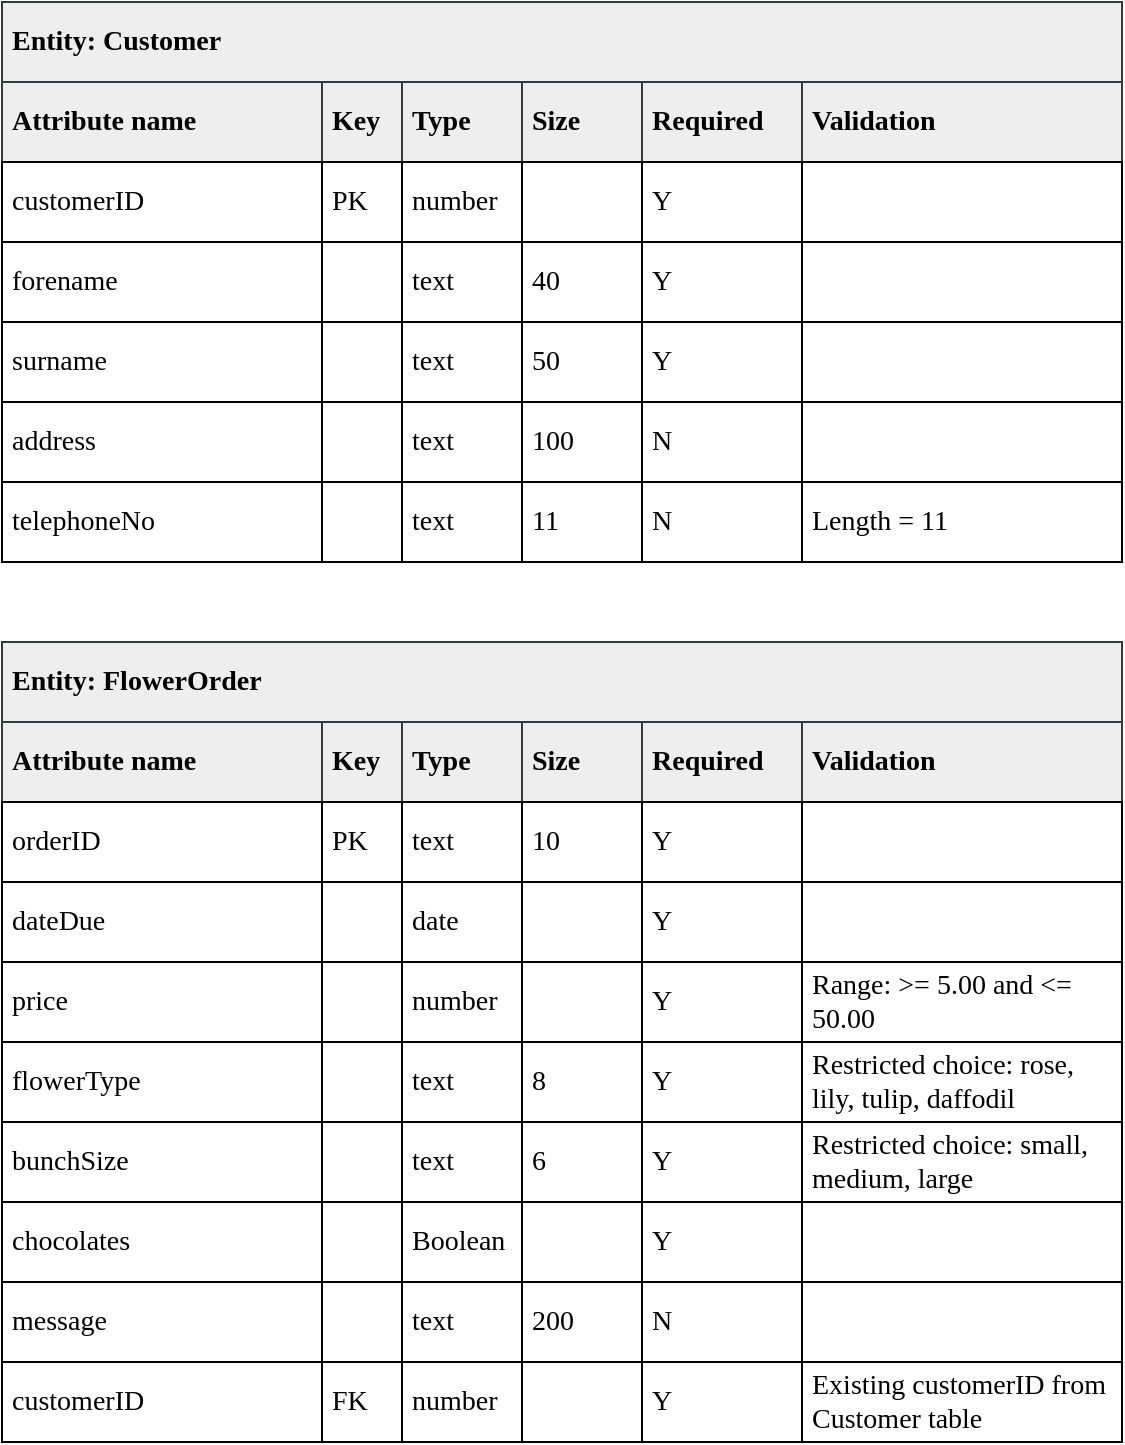 <mxfile version="16.5.6" type="device" pages="3"><diagram id="JSeTmKmpEg_ac6eDD1_o" name="Task 1B"><mxGraphModel dx="744" dy="393" grid="1" gridSize="10" guides="1" tooltips="1" connect="1" arrows="1" fold="1" page="1" pageScale="1" pageWidth="1169" pageHeight="827" math="0" shadow="0"><root><mxCell id="0"/><mxCell id="1" parent="0"/><mxCell id="6sAHpHZGAtFHMqBKG0Os-1" value="Entity: Customer" style="rounded=0;whiteSpace=wrap;html=1;align=left;fontFamily=Trebuchet MS;fontStyle=1;fontSize=14;fillColor=#eeeeee;strokeColor=#36393d;spacing=5;" parent="1" vertex="1"><mxGeometry x="240" y="40" width="560" height="40" as="geometry"/></mxCell><mxCell id="6sAHpHZGAtFHMqBKG0Os-2" value="Attribute name" style="rounded=0;whiteSpace=wrap;html=1;align=left;fontStyle=1;fontFamily=Trebuchet MS;fontSize=14;fillColor=#eeeeee;strokeColor=#36393d;spacing=5;" parent="1" vertex="1"><mxGeometry x="240" y="80" width="160" height="40" as="geometry"/></mxCell><mxCell id="6sAHpHZGAtFHMqBKG0Os-3" value="customerID" style="rounded=0;whiteSpace=wrap;html=1;align=left;fontFamily=Trebuchet MS;fontSize=14;spacing=5;" parent="1" vertex="1"><mxGeometry x="240" y="120" width="160" height="40" as="geometry"/></mxCell><mxCell id="6sAHpHZGAtFHMqBKG0Os-4" value="forename" style="rounded=0;whiteSpace=wrap;html=1;align=left;fontFamily=Trebuchet MS;fontSize=14;spacing=5;" parent="1" vertex="1"><mxGeometry x="240" y="160" width="160" height="40" as="geometry"/></mxCell><mxCell id="6sAHpHZGAtFHMqBKG0Os-5" value="address" style="rounded=0;whiteSpace=wrap;html=1;align=left;fontFamily=Trebuchet MS;fontSize=14;spacing=5;" parent="1" vertex="1"><mxGeometry x="240" y="240" width="160" height="40" as="geometry"/></mxCell><mxCell id="6sAHpHZGAtFHMqBKG0Os-6" value="telephoneNo" style="rounded=0;whiteSpace=wrap;html=1;align=left;fontFamily=Trebuchet MS;fontSize=14;spacing=5;" parent="1" vertex="1"><mxGeometry x="240" y="280" width="160" height="40" as="geometry"/></mxCell><mxCell id="6sAHpHZGAtFHMqBKG0Os-7" value="Key&lt;br style=&quot;font-size: 14px;&quot;&gt;" style="rounded=0;whiteSpace=wrap;html=1;align=left;fontStyle=1;fontFamily=Trebuchet MS;fontSize=14;fillColor=#eeeeee;strokeColor=#36393d;spacing=5;" parent="1" vertex="1"><mxGeometry x="400" y="80" width="40" height="40" as="geometry"/></mxCell><mxCell id="6sAHpHZGAtFHMqBKG0Os-8" value="PK" style="rounded=0;whiteSpace=wrap;html=1;align=left;fontStyle=0;fontFamily=Trebuchet MS;fontSize=14;spacing=5;" parent="1" vertex="1"><mxGeometry x="400" y="120" width="40" height="40" as="geometry"/></mxCell><mxCell id="6sAHpHZGAtFHMqBKG0Os-9" value="" style="rounded=0;whiteSpace=wrap;html=1;align=left;fontStyle=0;fontFamily=Trebuchet MS;fontSize=14;spacing=5;" parent="1" vertex="1"><mxGeometry x="400" y="160" width="40" height="40" as="geometry"/></mxCell><mxCell id="6sAHpHZGAtFHMqBKG0Os-10" value="" style="rounded=0;whiteSpace=wrap;html=1;align=left;fontStyle=0;fontFamily=Trebuchet MS;fontSize=14;spacing=5;" parent="1" vertex="1"><mxGeometry x="400" y="240" width="40" height="40" as="geometry"/></mxCell><mxCell id="6sAHpHZGAtFHMqBKG0Os-11" value="" style="rounded=0;whiteSpace=wrap;html=1;align=left;fontStyle=0;fontFamily=Trebuchet MS;fontSize=14;spacing=5;" parent="1" vertex="1"><mxGeometry x="400" y="280" width="40" height="40" as="geometry"/></mxCell><mxCell id="6sAHpHZGAtFHMqBKG0Os-13" value="Type" style="rounded=0;whiteSpace=wrap;html=1;align=left;fontStyle=1;fontFamily=Trebuchet MS;fontSize=14;fillColor=#eeeeee;strokeColor=#36393d;spacing=5;" parent="1" vertex="1"><mxGeometry x="440" y="80" width="60" height="40" as="geometry"/></mxCell><mxCell id="6sAHpHZGAtFHMqBKG0Os-14" value="number" style="rounded=0;whiteSpace=wrap;html=1;align=left;fontStyle=0;fontFamily=Trebuchet MS;fontSize=14;spacing=5;" parent="1" vertex="1"><mxGeometry x="440" y="120" width="60" height="40" as="geometry"/></mxCell><mxCell id="6sAHpHZGAtFHMqBKG0Os-15" value="text" style="rounded=0;whiteSpace=wrap;html=1;align=left;fontStyle=0;fontFamily=Trebuchet MS;fontSize=14;spacing=5;" parent="1" vertex="1"><mxGeometry x="440" y="160" width="60" height="40" as="geometry"/></mxCell><mxCell id="6sAHpHZGAtFHMqBKG0Os-16" value="text" style="rounded=0;whiteSpace=wrap;html=1;align=left;fontStyle=0;fontFamily=Trebuchet MS;fontSize=14;spacing=5;" parent="1" vertex="1"><mxGeometry x="440" y="240" width="60" height="40" as="geometry"/></mxCell><mxCell id="6sAHpHZGAtFHMqBKG0Os-17" value="text" style="rounded=0;whiteSpace=wrap;html=1;align=left;fontStyle=0;fontFamily=Trebuchet MS;fontSize=14;spacing=5;" parent="1" vertex="1"><mxGeometry x="440" y="280" width="60" height="40" as="geometry"/></mxCell><mxCell id="6sAHpHZGAtFHMqBKG0Os-18" value="Size" style="rounded=0;whiteSpace=wrap;html=1;align=left;fontStyle=1;fontFamily=Trebuchet MS;fontSize=14;fillColor=#eeeeee;strokeColor=#36393d;spacing=5;" parent="1" vertex="1"><mxGeometry x="500" y="80" width="60" height="40" as="geometry"/></mxCell><mxCell id="6sAHpHZGAtFHMqBKG0Os-19" value="" style="rounded=0;whiteSpace=wrap;html=1;align=left;fontStyle=0;fontFamily=Trebuchet MS;fontSize=14;spacing=5;" parent="1" vertex="1"><mxGeometry x="500" y="120" width="60" height="40" as="geometry"/></mxCell><mxCell id="6sAHpHZGAtFHMqBKG0Os-20" value="40" style="rounded=0;whiteSpace=wrap;html=1;align=left;fontStyle=0;fontFamily=Trebuchet MS;fontSize=14;spacing=5;" parent="1" vertex="1"><mxGeometry x="500" y="160" width="60" height="40" as="geometry"/></mxCell><mxCell id="6sAHpHZGAtFHMqBKG0Os-21" value="100" style="rounded=0;whiteSpace=wrap;html=1;align=left;fontStyle=0;fontFamily=Trebuchet MS;fontSize=14;spacing=5;" parent="1" vertex="1"><mxGeometry x="500" y="240" width="60" height="40" as="geometry"/></mxCell><mxCell id="6sAHpHZGAtFHMqBKG0Os-22" value="11" style="rounded=0;whiteSpace=wrap;html=1;align=left;fontStyle=0;fontFamily=Trebuchet MS;fontSize=14;spacing=5;" parent="1" vertex="1"><mxGeometry x="500" y="280" width="60" height="40" as="geometry"/></mxCell><mxCell id="6sAHpHZGAtFHMqBKG0Os-23" value="Required" style="rounded=0;whiteSpace=wrap;html=1;align=left;fontStyle=1;fontFamily=Trebuchet MS;fontSize=14;fillColor=#eeeeee;strokeColor=#36393d;spacing=5;" parent="1" vertex="1"><mxGeometry x="560" y="80" width="80" height="40" as="geometry"/></mxCell><mxCell id="6sAHpHZGAtFHMqBKG0Os-24" value="N" style="rounded=0;whiteSpace=wrap;html=1;align=left;fontStyle=0;fontFamily=Trebuchet MS;fontSize=14;spacing=5;" parent="1" vertex="1"><mxGeometry x="560" y="280" width="80" height="40" as="geometry"/></mxCell><mxCell id="6sAHpHZGAtFHMqBKG0Os-25" value="Y" style="rounded=0;whiteSpace=wrap;html=1;align=left;fontStyle=0;fontFamily=Trebuchet MS;fontSize=14;spacing=5;" parent="1" vertex="1"><mxGeometry x="560" y="120" width="80" height="40" as="geometry"/></mxCell><mxCell id="6sAHpHZGAtFHMqBKG0Os-26" value="Y" style="rounded=0;whiteSpace=wrap;html=1;align=left;fontStyle=0;fontFamily=Trebuchet MS;fontSize=14;spacing=5;" parent="1" vertex="1"><mxGeometry x="560" y="160" width="80" height="40" as="geometry"/></mxCell><mxCell id="6sAHpHZGAtFHMqBKG0Os-27" value="N" style="rounded=0;whiteSpace=wrap;html=1;align=left;fontStyle=0;fontFamily=Trebuchet MS;fontSize=14;spacing=5;" parent="1" vertex="1"><mxGeometry x="560" y="240" width="80" height="40" as="geometry"/></mxCell><mxCell id="6sAHpHZGAtFHMqBKG0Os-28" value="Validation" style="rounded=0;whiteSpace=wrap;html=1;align=left;fontStyle=1;fontFamily=Trebuchet MS;fontSize=14;fillColor=#eeeeee;strokeColor=#36393d;spacing=5;" parent="1" vertex="1"><mxGeometry x="640" y="80" width="160" height="40" as="geometry"/></mxCell><mxCell id="6sAHpHZGAtFHMqBKG0Os-29" value="" style="rounded=0;whiteSpace=wrap;html=1;align=left;fontStyle=0;fontFamily=Trebuchet MS;fontSize=14;spacing=5;" parent="1" vertex="1"><mxGeometry x="640" y="120" width="160" height="40" as="geometry"/></mxCell><mxCell id="6sAHpHZGAtFHMqBKG0Os-30" value="" style="rounded=0;whiteSpace=wrap;html=1;align=left;fontStyle=0;fontFamily=Trebuchet MS;fontSize=14;spacing=5;" parent="1" vertex="1"><mxGeometry x="640" y="160" width="160" height="40" as="geometry"/></mxCell><mxCell id="6sAHpHZGAtFHMqBKG0Os-31" value="" style="rounded=0;whiteSpace=wrap;html=1;align=left;fontStyle=0;fontFamily=Trebuchet MS;fontSize=14;spacing=5;" parent="1" vertex="1"><mxGeometry x="640" y="240" width="160" height="40" as="geometry"/></mxCell><mxCell id="6sAHpHZGAtFHMqBKG0Os-32" value="&lt;span&gt;Length = 11&lt;/span&gt;" style="rounded=0;whiteSpace=wrap;html=1;align=left;fontStyle=0;fontFamily=Trebuchet MS;fontSize=14;spacing=5;" parent="1" vertex="1"><mxGeometry x="640" y="280" width="160" height="40" as="geometry"/></mxCell><mxCell id="6sAHpHZGAtFHMqBKG0Os-33" value="Entity: FlowerOrder" style="rounded=0;whiteSpace=wrap;html=1;align=left;fontFamily=Trebuchet MS;fontStyle=1;fontSize=14;fillColor=#eeeeee;strokeColor=#36393d;spacing=5;" parent="1" vertex="1"><mxGeometry x="240" y="360" width="560" height="40" as="geometry"/></mxCell><mxCell id="6sAHpHZGAtFHMqBKG0Os-34" value="Attribute name" style="rounded=0;whiteSpace=wrap;html=1;align=left;fontStyle=1;fontFamily=Trebuchet MS;fontSize=14;fillColor=#eeeeee;strokeColor=#36393d;spacing=5;" parent="1" vertex="1"><mxGeometry x="240" y="400" width="160" height="40" as="geometry"/></mxCell><mxCell id="6sAHpHZGAtFHMqBKG0Os-35" value="orderID" style="rounded=0;whiteSpace=wrap;html=1;align=left;fontFamily=Trebuchet MS;fontSize=14;spacing=5;" parent="1" vertex="1"><mxGeometry x="240" y="440" width="160" height="40" as="geometry"/></mxCell><mxCell id="6sAHpHZGAtFHMqBKG0Os-36" value="dateDue" style="rounded=0;whiteSpace=wrap;html=1;align=left;fontFamily=Trebuchet MS;fontSize=14;spacing=5;" parent="1" vertex="1"><mxGeometry x="240" y="480" width="160" height="40" as="geometry"/></mxCell><mxCell id="6sAHpHZGAtFHMqBKG0Os-37" value="flowerType" style="rounded=0;whiteSpace=wrap;html=1;align=left;fontFamily=Trebuchet MS;fontSize=14;spacing=5;" parent="1" vertex="1"><mxGeometry x="240" y="560" width="160" height="40" as="geometry"/></mxCell><mxCell id="6sAHpHZGAtFHMqBKG0Os-38" value="bunchSize" style="rounded=0;whiteSpace=wrap;html=1;align=left;fontFamily=Trebuchet MS;fontSize=14;spacing=5;" parent="1" vertex="1"><mxGeometry x="240" y="600" width="160" height="40" as="geometry"/></mxCell><mxCell id="6sAHpHZGAtFHMqBKG0Os-39" value="Key&lt;br style=&quot;font-size: 14px;&quot;&gt;" style="rounded=0;whiteSpace=wrap;html=1;align=left;fontStyle=1;fontFamily=Trebuchet MS;fontSize=14;fillColor=#eeeeee;strokeColor=#36393d;spacing=5;" parent="1" vertex="1"><mxGeometry x="400" y="400" width="40" height="40" as="geometry"/></mxCell><mxCell id="6sAHpHZGAtFHMqBKG0Os-40" value="PK" style="rounded=0;whiteSpace=wrap;html=1;align=left;fontStyle=0;fontFamily=Trebuchet MS;fontSize=14;spacing=5;" parent="1" vertex="1"><mxGeometry x="400" y="440" width="40" height="40" as="geometry"/></mxCell><mxCell id="6sAHpHZGAtFHMqBKG0Os-41" value="" style="rounded=0;whiteSpace=wrap;html=1;align=left;fontStyle=0;fontFamily=Trebuchet MS;fontSize=14;spacing=5;" parent="1" vertex="1"><mxGeometry x="400" y="480" width="40" height="40" as="geometry"/></mxCell><mxCell id="6sAHpHZGAtFHMqBKG0Os-42" value="" style="rounded=0;whiteSpace=wrap;html=1;align=left;fontStyle=0;fontFamily=Trebuchet MS;fontSize=14;spacing=5;" parent="1" vertex="1"><mxGeometry x="400" y="560" width="40" height="40" as="geometry"/></mxCell><mxCell id="6sAHpHZGAtFHMqBKG0Os-43" value="" style="rounded=0;whiteSpace=wrap;html=1;align=left;fontStyle=0;fontFamily=Trebuchet MS;fontSize=14;spacing=5;" parent="1" vertex="1"><mxGeometry x="400" y="600" width="40" height="40" as="geometry"/></mxCell><mxCell id="6sAHpHZGAtFHMqBKG0Os-44" value="Type" style="rounded=0;whiteSpace=wrap;html=1;align=left;fontStyle=1;fontFamily=Trebuchet MS;fontSize=14;fillColor=#eeeeee;strokeColor=#36393d;spacing=5;" parent="1" vertex="1"><mxGeometry x="440" y="400" width="60" height="40" as="geometry"/></mxCell><mxCell id="6sAHpHZGAtFHMqBKG0Os-45" value="text" style="rounded=0;whiteSpace=wrap;html=1;align=left;fontStyle=0;fontFamily=Trebuchet MS;fontSize=14;spacing=5;" parent="1" vertex="1"><mxGeometry x="440" y="440" width="60" height="40" as="geometry"/></mxCell><mxCell id="6sAHpHZGAtFHMqBKG0Os-46" value="date" style="rounded=0;whiteSpace=wrap;html=1;align=left;fontStyle=0;fontFamily=Trebuchet MS;fontSize=14;spacing=5;" parent="1" vertex="1"><mxGeometry x="440" y="480" width="60" height="40" as="geometry"/></mxCell><mxCell id="6sAHpHZGAtFHMqBKG0Os-47" value="text" style="rounded=0;whiteSpace=wrap;html=1;align=left;fontStyle=0;fontFamily=Trebuchet MS;fontSize=14;spacing=5;" parent="1" vertex="1"><mxGeometry x="440" y="560" width="60" height="40" as="geometry"/></mxCell><mxCell id="6sAHpHZGAtFHMqBKG0Os-48" value="text" style="rounded=0;whiteSpace=wrap;html=1;align=left;fontStyle=0;fontFamily=Trebuchet MS;fontSize=14;spacing=5;" parent="1" vertex="1"><mxGeometry x="440" y="600" width="60" height="40" as="geometry"/></mxCell><mxCell id="6sAHpHZGAtFHMqBKG0Os-49" value="Size" style="rounded=0;whiteSpace=wrap;html=1;align=left;fontStyle=1;fontFamily=Trebuchet MS;fontSize=14;fillColor=#eeeeee;strokeColor=#36393d;spacing=5;" parent="1" vertex="1"><mxGeometry x="500" y="400" width="60" height="40" as="geometry"/></mxCell><mxCell id="6sAHpHZGAtFHMqBKG0Os-50" value="10" style="rounded=0;whiteSpace=wrap;html=1;align=left;fontStyle=0;fontFamily=Trebuchet MS;fontSize=14;spacing=5;" parent="1" vertex="1"><mxGeometry x="500" y="440" width="60" height="40" as="geometry"/></mxCell><mxCell id="6sAHpHZGAtFHMqBKG0Os-51" value="" style="rounded=0;whiteSpace=wrap;html=1;align=left;fontStyle=0;fontFamily=Trebuchet MS;fontSize=14;spacing=5;" parent="1" vertex="1"><mxGeometry x="500" y="480" width="60" height="40" as="geometry"/></mxCell><mxCell id="6sAHpHZGAtFHMqBKG0Os-52" value="8" style="rounded=0;whiteSpace=wrap;html=1;align=left;fontStyle=0;fontFamily=Trebuchet MS;fontSize=14;spacing=5;" parent="1" vertex="1"><mxGeometry x="500" y="560" width="60" height="40" as="geometry"/></mxCell><mxCell id="6sAHpHZGAtFHMqBKG0Os-53" value="6" style="rounded=0;whiteSpace=wrap;html=1;align=left;fontStyle=0;fontFamily=Trebuchet MS;fontSize=14;spacing=5;" parent="1" vertex="1"><mxGeometry x="500" y="600" width="60" height="40" as="geometry"/></mxCell><mxCell id="6sAHpHZGAtFHMqBKG0Os-54" value="Required" style="rounded=0;whiteSpace=wrap;html=1;align=left;fontStyle=1;fontFamily=Trebuchet MS;fontSize=14;fillColor=#eeeeee;strokeColor=#36393d;spacing=5;" parent="1" vertex="1"><mxGeometry x="560" y="400" width="80" height="40" as="geometry"/></mxCell><mxCell id="6sAHpHZGAtFHMqBKG0Os-55" value="Y" style="rounded=0;whiteSpace=wrap;html=1;align=left;fontStyle=0;fontFamily=Trebuchet MS;fontSize=14;spacing=5;" parent="1" vertex="1"><mxGeometry x="560" y="600" width="80" height="40" as="geometry"/></mxCell><mxCell id="6sAHpHZGAtFHMqBKG0Os-56" value="Y" style="rounded=0;whiteSpace=wrap;html=1;align=left;fontStyle=0;fontFamily=Trebuchet MS;fontSize=14;spacing=5;" parent="1" vertex="1"><mxGeometry x="560" y="440" width="80" height="40" as="geometry"/></mxCell><mxCell id="6sAHpHZGAtFHMqBKG0Os-57" value="Y" style="rounded=0;whiteSpace=wrap;html=1;align=left;fontStyle=0;fontFamily=Trebuchet MS;fontSize=14;spacing=5;" parent="1" vertex="1"><mxGeometry x="560" y="480" width="80" height="40" as="geometry"/></mxCell><mxCell id="6sAHpHZGAtFHMqBKG0Os-58" value="Y" style="rounded=0;whiteSpace=wrap;html=1;align=left;fontStyle=0;fontFamily=Trebuchet MS;fontSize=14;spacing=5;" parent="1" vertex="1"><mxGeometry x="560" y="560" width="80" height="40" as="geometry"/></mxCell><mxCell id="6sAHpHZGAtFHMqBKG0Os-59" value="Validation" style="rounded=0;whiteSpace=wrap;html=1;align=left;fontStyle=1;fontFamily=Trebuchet MS;fontSize=14;fillColor=#eeeeee;strokeColor=#36393d;spacing=5;" parent="1" vertex="1"><mxGeometry x="640" y="400" width="160" height="40" as="geometry"/></mxCell><mxCell id="6sAHpHZGAtFHMqBKG0Os-60" value="" style="rounded=0;whiteSpace=wrap;html=1;align=left;fontStyle=0;fontFamily=Trebuchet MS;fontSize=14;spacing=5;" parent="1" vertex="1"><mxGeometry x="640" y="440" width="160" height="40" as="geometry"/></mxCell><mxCell id="6sAHpHZGAtFHMqBKG0Os-61" value="" style="rounded=0;whiteSpace=wrap;html=1;align=left;fontStyle=0;fontFamily=Trebuchet MS;fontSize=14;spacing=5;" parent="1" vertex="1"><mxGeometry x="640" y="480" width="160" height="40" as="geometry"/></mxCell><mxCell id="6sAHpHZGAtFHMqBKG0Os-62" value="&lt;span&gt;Restricted choice: rose, lily, tulip, daffodil&lt;/span&gt;" style="rounded=0;whiteSpace=wrap;html=1;align=left;fontStyle=0;fontFamily=Trebuchet MS;fontSize=14;spacing=5;" parent="1" vertex="1"><mxGeometry x="640" y="560" width="160" height="40" as="geometry"/></mxCell><mxCell id="6sAHpHZGAtFHMqBKG0Os-63" value="Restricted choice: small, medium, large" style="rounded=0;whiteSpace=wrap;html=1;align=left;fontStyle=0;fontFamily=Trebuchet MS;fontSize=14;spacing=5;" parent="1" vertex="1"><mxGeometry x="640" y="600" width="160" height="40" as="geometry"/></mxCell><mxCell id="6sAHpHZGAtFHMqBKG0Os-64" value="surname" style="rounded=0;whiteSpace=wrap;html=1;align=left;fontFamily=Trebuchet MS;fontSize=14;spacing=5;" parent="1" vertex="1"><mxGeometry x="240" y="200" width="160" height="40" as="geometry"/></mxCell><mxCell id="6sAHpHZGAtFHMqBKG0Os-65" value="" style="rounded=0;whiteSpace=wrap;html=1;align=left;fontStyle=0;fontFamily=Trebuchet MS;fontSize=14;spacing=5;" parent="1" vertex="1"><mxGeometry x="400" y="200" width="40" height="40" as="geometry"/></mxCell><mxCell id="6sAHpHZGAtFHMqBKG0Os-66" value="text" style="rounded=0;whiteSpace=wrap;html=1;align=left;fontStyle=0;fontFamily=Trebuchet MS;fontSize=14;spacing=5;" parent="1" vertex="1"><mxGeometry x="440" y="200" width="60" height="40" as="geometry"/></mxCell><mxCell id="6sAHpHZGAtFHMqBKG0Os-67" value="50" style="rounded=0;whiteSpace=wrap;html=1;align=left;fontStyle=0;fontFamily=Trebuchet MS;fontSize=14;spacing=5;" parent="1" vertex="1"><mxGeometry x="500" y="200" width="60" height="40" as="geometry"/></mxCell><mxCell id="6sAHpHZGAtFHMqBKG0Os-68" value="Y" style="rounded=0;whiteSpace=wrap;html=1;align=left;fontStyle=0;fontFamily=Trebuchet MS;fontSize=14;spacing=5;" parent="1" vertex="1"><mxGeometry x="560" y="200" width="80" height="40" as="geometry"/></mxCell><mxCell id="6sAHpHZGAtFHMqBKG0Os-69" value="" style="rounded=0;whiteSpace=wrap;html=1;align=left;fontStyle=0;fontFamily=Trebuchet MS;fontSize=14;spacing=5;" parent="1" vertex="1"><mxGeometry x="640" y="200" width="160" height="40" as="geometry"/></mxCell><mxCell id="6sAHpHZGAtFHMqBKG0Os-70" value="chocolates" style="rounded=0;whiteSpace=wrap;html=1;align=left;fontFamily=Trebuchet MS;fontSize=14;spacing=5;" parent="1" vertex="1"><mxGeometry x="240" y="640" width="160" height="40" as="geometry"/></mxCell><mxCell id="6sAHpHZGAtFHMqBKG0Os-71" value="message" style="rounded=0;whiteSpace=wrap;html=1;align=left;fontFamily=Trebuchet MS;fontSize=14;spacing=5;" parent="1" vertex="1"><mxGeometry x="240" y="680" width="160" height="40" as="geometry"/></mxCell><mxCell id="6sAHpHZGAtFHMqBKG0Os-72" value="" style="rounded=0;whiteSpace=wrap;html=1;align=left;fontStyle=0;fontFamily=Trebuchet MS;fontSize=14;spacing=5;" parent="1" vertex="1"><mxGeometry x="400" y="640" width="40" height="40" as="geometry"/></mxCell><mxCell id="6sAHpHZGAtFHMqBKG0Os-73" value="" style="rounded=0;whiteSpace=wrap;html=1;align=left;fontStyle=0;fontFamily=Trebuchet MS;fontSize=14;spacing=5;" parent="1" vertex="1"><mxGeometry x="400" y="680" width="40" height="40" as="geometry"/></mxCell><mxCell id="6sAHpHZGAtFHMqBKG0Os-74" value="Boolean" style="rounded=0;whiteSpace=wrap;html=1;align=left;fontStyle=0;fontFamily=Trebuchet MS;fontSize=14;spacing=5;" parent="1" vertex="1"><mxGeometry x="440" y="640" width="60" height="40" as="geometry"/></mxCell><mxCell id="6sAHpHZGAtFHMqBKG0Os-75" value="text" style="rounded=0;whiteSpace=wrap;html=1;align=left;fontStyle=0;fontFamily=Trebuchet MS;fontSize=14;spacing=5;" parent="1" vertex="1"><mxGeometry x="440" y="680" width="60" height="40" as="geometry"/></mxCell><mxCell id="6sAHpHZGAtFHMqBKG0Os-76" value="" style="rounded=0;whiteSpace=wrap;html=1;align=left;fontStyle=0;fontFamily=Trebuchet MS;fontSize=14;spacing=5;" parent="1" vertex="1"><mxGeometry x="500" y="640" width="60" height="40" as="geometry"/></mxCell><mxCell id="6sAHpHZGAtFHMqBKG0Os-77" value="200" style="rounded=0;whiteSpace=wrap;html=1;align=left;fontStyle=0;fontFamily=Trebuchet MS;fontSize=14;spacing=5;" parent="1" vertex="1"><mxGeometry x="500" y="680" width="60" height="40" as="geometry"/></mxCell><mxCell id="6sAHpHZGAtFHMqBKG0Os-78" value="N" style="rounded=0;whiteSpace=wrap;html=1;align=left;fontStyle=0;fontFamily=Trebuchet MS;fontSize=14;spacing=5;" parent="1" vertex="1"><mxGeometry x="560" y="680" width="80" height="40" as="geometry"/></mxCell><mxCell id="6sAHpHZGAtFHMqBKG0Os-79" value="Y" style="rounded=0;whiteSpace=wrap;html=1;align=left;fontStyle=0;fontFamily=Trebuchet MS;fontSize=14;spacing=5;" parent="1" vertex="1"><mxGeometry x="560" y="640" width="80" height="40" as="geometry"/></mxCell><mxCell id="6sAHpHZGAtFHMqBKG0Os-80" value="" style="rounded=0;whiteSpace=wrap;html=1;align=left;fontStyle=0;fontFamily=Trebuchet MS;fontSize=14;spacing=5;" parent="1" vertex="1"><mxGeometry x="640" y="640" width="160" height="40" as="geometry"/></mxCell><mxCell id="6sAHpHZGAtFHMqBKG0Os-81" value="" style="rounded=0;whiteSpace=wrap;html=1;align=left;fontStyle=0;fontFamily=Trebuchet MS;fontSize=14;spacing=5;" parent="1" vertex="1"><mxGeometry x="640" y="680" width="160" height="40" as="geometry"/></mxCell><mxCell id="6sAHpHZGAtFHMqBKG0Os-82" value="customerID" style="rounded=0;whiteSpace=wrap;html=1;align=left;fontFamily=Trebuchet MS;fontSize=14;spacing=5;" parent="1" vertex="1"><mxGeometry x="240" y="720" width="160" height="40" as="geometry"/></mxCell><mxCell id="6sAHpHZGAtFHMqBKG0Os-83" value="FK" style="rounded=0;whiteSpace=wrap;html=1;align=left;fontStyle=0;fontFamily=Trebuchet MS;fontSize=14;spacing=5;" parent="1" vertex="1"><mxGeometry x="400" y="720" width="40" height="40" as="geometry"/></mxCell><mxCell id="6sAHpHZGAtFHMqBKG0Os-84" value="number" style="rounded=0;whiteSpace=wrap;html=1;align=left;fontStyle=0;fontFamily=Trebuchet MS;fontSize=14;spacing=5;" parent="1" vertex="1"><mxGeometry x="440" y="720" width="60" height="40" as="geometry"/></mxCell><mxCell id="6sAHpHZGAtFHMqBKG0Os-85" value="" style="rounded=0;whiteSpace=wrap;html=1;align=left;fontStyle=0;fontFamily=Trebuchet MS;fontSize=14;spacing=5;" parent="1" vertex="1"><mxGeometry x="500" y="720" width="60" height="40" as="geometry"/></mxCell><mxCell id="6sAHpHZGAtFHMqBKG0Os-86" value="Y" style="rounded=0;whiteSpace=wrap;html=1;align=left;fontStyle=0;fontFamily=Trebuchet MS;fontSize=14;spacing=5;" parent="1" vertex="1"><mxGeometry x="560" y="720" width="80" height="40" as="geometry"/></mxCell><mxCell id="6sAHpHZGAtFHMqBKG0Os-87" value="Existing customerID from Customer table" style="rounded=0;whiteSpace=wrap;html=1;align=left;fontStyle=0;fontFamily=Trebuchet MS;fontSize=14;spacing=5;" parent="1" vertex="1"><mxGeometry x="640" y="720" width="160" height="40" as="geometry"/></mxCell><mxCell id="7exUWxNA3tbeLes5D-CD-1" value="price" style="rounded=0;whiteSpace=wrap;html=1;align=left;fontFamily=Trebuchet MS;fontSize=14;spacing=5;" parent="1" vertex="1"><mxGeometry x="240" y="520" width="160" height="40" as="geometry"/></mxCell><mxCell id="7exUWxNA3tbeLes5D-CD-2" value="" style="rounded=0;whiteSpace=wrap;html=1;align=left;fontStyle=0;fontFamily=Trebuchet MS;fontSize=14;spacing=5;" parent="1" vertex="1"><mxGeometry x="400" y="520" width="40" height="40" as="geometry"/></mxCell><mxCell id="7exUWxNA3tbeLes5D-CD-3" value="number" style="rounded=0;whiteSpace=wrap;html=1;align=left;fontStyle=0;fontFamily=Trebuchet MS;fontSize=14;spacing=5;" parent="1" vertex="1"><mxGeometry x="440" y="520" width="60" height="40" as="geometry"/></mxCell><mxCell id="7exUWxNA3tbeLes5D-CD-4" value="" style="rounded=0;whiteSpace=wrap;html=1;align=left;fontStyle=0;fontFamily=Trebuchet MS;fontSize=14;spacing=5;" parent="1" vertex="1"><mxGeometry x="500" y="520" width="60" height="40" as="geometry"/></mxCell><mxCell id="7exUWxNA3tbeLes5D-CD-5" value="Y" style="rounded=0;whiteSpace=wrap;html=1;align=left;fontStyle=0;fontFamily=Trebuchet MS;fontSize=14;spacing=5;" parent="1" vertex="1"><mxGeometry x="560" y="520" width="80" height="40" as="geometry"/></mxCell><mxCell id="7exUWxNA3tbeLes5D-CD-6" value="Range: &amp;gt;= 5.00 and &amp;lt;= 50.00" style="rounded=0;whiteSpace=wrap;html=1;align=left;fontStyle=0;fontFamily=Trebuchet MS;fontSize=14;spacing=5;" parent="1" vertex="1"><mxGeometry x="640" y="520" width="160" height="40" as="geometry"/></mxCell></root></mxGraphModel></diagram><diagram id="bCXoty4ye8_O_WbH3G2-" name="Task 2B"><mxGraphModel dx="2067" dy="189" grid="1" gridSize="10" guides="1" tooltips="1" connect="1" arrows="1" fold="1" page="1" pageScale="1" pageWidth="1654" pageHeight="1169" math="0" shadow="0"><root><mxCell id="VGREKrgIW4tbyBaHgSfo-0"/><mxCell id="VGREKrgIW4tbyBaHgSfo-1" parent="VGREKrgIW4tbyBaHgSfo-0"/><mxCell id="j2Wl0UhayDwpPVJ5r7uD-11" style="edgeStyle=orthogonalEdgeStyle;rounded=0;orthogonalLoop=1;jettySize=auto;html=1;exitX=0.5;exitY=1;exitDx=0;exitDy=0;entryX=0.5;entryY=0;entryDx=0;entryDy=0;fontFamily=Trebuchet MS;fontSize=14;endArrow=block;endFill=1;" edge="1" parent="VGREKrgIW4tbyBaHgSfo-1" source="VGREKrgIW4tbyBaHgSfo-4" target="j2Wl0UhayDwpPVJ5r7uD-0"><mxGeometry relative="1" as="geometry"/></mxCell><mxCell id="VGREKrgIW4tbyBaHgSfo-4" value="start" style="rounded=1;whiteSpace=wrap;html=1;arcSize=44;fontFamily=Trebuchet MS;fontSize=14;" vertex="1" parent="VGREKrgIW4tbyBaHgSfo-1"><mxGeometry x="-1340" y="120" width="80" height="40" as="geometry"/></mxCell><mxCell id="j2Wl0UhayDwpPVJ5r7uD-12" style="edgeStyle=orthogonalEdgeStyle;rounded=0;orthogonalLoop=1;jettySize=auto;html=1;exitX=0.5;exitY=1;exitDx=0;exitDy=0;entryX=0.5;entryY=0;entryDx=0;entryDy=0;fontFamily=Trebuchet MS;fontSize=14;endArrow=block;endFill=1;" edge="1" parent="VGREKrgIW4tbyBaHgSfo-1" source="j2Wl0UhayDwpPVJ5r7uD-0" target="j2Wl0UhayDwpPVJ5r7uD-1"><mxGeometry relative="1" as="geometry"/></mxCell><mxCell id="j2Wl0UhayDwpPVJ5r7uD-0" value="get number of bill&lt;br&gt;items from user" style="shape=parallelogram;perimeter=parallelogramPerimeter;whiteSpace=wrap;html=1;fixedSize=1;fontSize=14;fontFamily=Trebuchet MS;" vertex="1" parent="VGREKrgIW4tbyBaHgSfo-1"><mxGeometry x="-1380" y="200" width="160" height="60" as="geometry"/></mxCell><mxCell id="j2Wl0UhayDwpPVJ5r7uD-13" style="edgeStyle=orthogonalEdgeStyle;rounded=0;orthogonalLoop=1;jettySize=auto;html=1;exitX=0.5;exitY=1;exitDx=0;exitDy=0;entryX=0.5;entryY=0;entryDx=0;entryDy=0;fontFamily=Trebuchet MS;fontSize=14;endArrow=block;endFill=1;" edge="1" parent="VGREKrgIW4tbyBaHgSfo-1" source="j2Wl0UhayDwpPVJ5r7uD-1" target="j2Wl0UhayDwpPVJ5r7uD-2"><mxGeometry relative="1" as="geometry"/></mxCell><mxCell id="j2Wl0UhayDwpPVJ5r7uD-1" value="set counter&lt;br&gt;to 1" style="rounded=0;whiteSpace=wrap;html=1;fontFamily=Trebuchet MS;fontSize=14;" vertex="1" parent="VGREKrgIW4tbyBaHgSfo-1"><mxGeometry x="-1360" y="300" width="120" height="60" as="geometry"/></mxCell><mxCell id="j2Wl0UhayDwpPVJ5r7uD-14" style="edgeStyle=orthogonalEdgeStyle;rounded=0;orthogonalLoop=1;jettySize=auto;html=1;exitX=0.5;exitY=1;exitDx=0;exitDy=0;entryX=0.5;entryY=0;entryDx=0;entryDy=0;fontFamily=Trebuchet MS;fontSize=14;endArrow=block;endFill=1;" edge="1" parent="VGREKrgIW4tbyBaHgSfo-1" source="j2Wl0UhayDwpPVJ5r7uD-2" target="j2Wl0UhayDwpPVJ5r7uD-3"><mxGeometry relative="1" as="geometry"/></mxCell><mxCell id="j2Wl0UhayDwpPVJ5r7uD-2" value="get valid item&lt;br&gt;type from user" style="rounded=0;whiteSpace=wrap;html=1;fontFamily=Trebuchet MS;fontSize=14;" vertex="1" parent="VGREKrgIW4tbyBaHgSfo-1"><mxGeometry x="-1360" y="400" width="120" height="60" as="geometry"/></mxCell><mxCell id="j2Wl0UhayDwpPVJ5r7uD-15" style="edgeStyle=orthogonalEdgeStyle;rounded=0;orthogonalLoop=1;jettySize=auto;html=1;exitX=0.5;exitY=1;exitDx=0;exitDy=0;entryX=0.5;entryY=0;entryDx=0;entryDy=0;fontFamily=Trebuchet MS;fontSize=14;endArrow=block;endFill=1;" edge="1" parent="VGREKrgIW4tbyBaHgSfo-1" source="j2Wl0UhayDwpPVJ5r7uD-3" target="j2Wl0UhayDwpPVJ5r7uD-9"><mxGeometry relative="1" as="geometry"/></mxCell><mxCell id="j2Wl0UhayDwpPVJ5r7uD-18" style="edgeStyle=orthogonalEdgeStyle;rounded=0;orthogonalLoop=1;jettySize=auto;html=1;exitX=1;exitY=0.5;exitDx=0;exitDy=0;entryX=0.5;entryY=0;entryDx=0;entryDy=0;fontFamily=Trebuchet MS;fontSize=14;endArrow=block;endFill=1;" edge="1" parent="VGREKrgIW4tbyBaHgSfo-1" source="j2Wl0UhayDwpPVJ5r7uD-3" target="j2Wl0UhayDwpPVJ5r7uD-8"><mxGeometry relative="1" as="geometry"/></mxCell><mxCell id="j2Wl0UhayDwpPVJ5r7uD-3" value="item&lt;br&gt;type = c?" style="rhombus;whiteSpace=wrap;html=1;fontFamily=Trebuchet MS;fontSize=14;" vertex="1" parent="VGREKrgIW4tbyBaHgSfo-1"><mxGeometry x="-1360" y="500" width="120" height="100" as="geometry"/></mxCell><mxCell id="j2Wl0UhayDwpPVJ5r7uD-20" style="edgeStyle=orthogonalEdgeStyle;rounded=0;orthogonalLoop=1;jettySize=auto;html=1;exitX=0.5;exitY=1;exitDx=0;exitDy=0;fontFamily=Trebuchet MS;fontSize=14;endArrow=block;endFill=1;" edge="1" parent="VGREKrgIW4tbyBaHgSfo-1" source="j2Wl0UhayDwpPVJ5r7uD-6"><mxGeometry relative="1" as="geometry"><mxPoint x="-1300" y="820" as="targetPoint"/><Array as="points"><mxPoint x="-1180" y="820"/></Array></mxGeometry></mxCell><mxCell id="j2Wl0UhayDwpPVJ5r7uD-6" value="add 1·85&lt;br&gt;onto bill" style="rounded=0;whiteSpace=wrap;html=1;fontFamily=Trebuchet MS;fontSize=14;" vertex="1" parent="VGREKrgIW4tbyBaHgSfo-1"><mxGeometry x="-1220" y="740" width="80" height="60" as="geometry"/></mxCell><mxCell id="j2Wl0UhayDwpPVJ5r7uD-33" style="edgeStyle=orthogonalEdgeStyle;rounded=0;orthogonalLoop=1;jettySize=auto;html=1;exitX=0;exitY=0.5;exitDx=0;exitDy=0;entryX=0.5;entryY=1;entryDx=0;entryDy=0;fontFamily=Trebuchet MS;fontSize=14;endArrow=block;endFill=1;" edge="1" parent="VGREKrgIW4tbyBaHgSfo-1" source="j2Wl0UhayDwpPVJ5r7uD-7" target="j2Wl0UhayDwpPVJ5r7uD-32"><mxGeometry relative="1" as="geometry"/></mxCell><mxCell id="j2Wl0UhayDwpPVJ5r7uD-36" style="edgeStyle=orthogonalEdgeStyle;rounded=0;orthogonalLoop=1;jettySize=auto;html=1;exitX=0.5;exitY=1;exitDx=0;exitDy=0;entryX=0.5;entryY=0;entryDx=0;entryDy=0;fontFamily=Trebuchet MS;fontSize=14;endArrow=block;endFill=1;" edge="1" parent="VGREKrgIW4tbyBaHgSfo-1" source="j2Wl0UhayDwpPVJ5r7uD-7" target="j2Wl0UhayDwpPVJ5r7uD-35"><mxGeometry relative="1" as="geometry"/></mxCell><mxCell id="j2Wl0UhayDwpPVJ5r7uD-7" value="counter&lt;br&gt;= number of&lt;br&gt;bill items" style="rhombus;whiteSpace=wrap;html=1;fontFamily=Trebuchet MS;fontSize=14;" vertex="1" parent="VGREKrgIW4tbyBaHgSfo-1"><mxGeometry x="-1360" y="840" width="120" height="100" as="geometry"/></mxCell><mxCell id="j2Wl0UhayDwpPVJ5r7uD-17" style="edgeStyle=orthogonalEdgeStyle;rounded=0;orthogonalLoop=1;jettySize=auto;html=1;exitX=0.5;exitY=1;exitDx=0;exitDy=0;entryX=0.5;entryY=0;entryDx=0;entryDy=0;fontFamily=Trebuchet MS;fontSize=14;endArrow=block;endFill=1;" edge="1" parent="VGREKrgIW4tbyBaHgSfo-1" source="j2Wl0UhayDwpPVJ5r7uD-8" target="j2Wl0UhayDwpPVJ5r7uD-6"><mxGeometry relative="1" as="geometry"/></mxCell><mxCell id="j2Wl0UhayDwpPVJ5r7uD-19" style="edgeStyle=orthogonalEdgeStyle;rounded=0;orthogonalLoop=1;jettySize=auto;html=1;exitX=1;exitY=0.5;exitDx=0;exitDy=0;entryX=0.5;entryY=0;entryDx=0;entryDy=0;fontFamily=Trebuchet MS;fontSize=14;endArrow=block;endFill=1;" edge="1" parent="VGREKrgIW4tbyBaHgSfo-1" source="j2Wl0UhayDwpPVJ5r7uD-8" target="j2Wl0UhayDwpPVJ5r7uD-10"><mxGeometry relative="1" as="geometry"/></mxCell><mxCell id="j2Wl0UhayDwpPVJ5r7uD-8" value="item&lt;br&gt;type = t?" style="rhombus;whiteSpace=wrap;html=1;fontFamily=Trebuchet MS;fontSize=14;" vertex="1" parent="VGREKrgIW4tbyBaHgSfo-1"><mxGeometry x="-1240" y="600" width="120" height="100" as="geometry"/></mxCell><mxCell id="j2Wl0UhayDwpPVJ5r7uD-16" style="edgeStyle=orthogonalEdgeStyle;rounded=0;orthogonalLoop=1;jettySize=auto;html=1;exitX=0.5;exitY=1;exitDx=0;exitDy=0;entryX=0.5;entryY=0;entryDx=0;entryDy=0;fontFamily=Trebuchet MS;fontSize=14;endArrow=block;endFill=1;" edge="1" parent="VGREKrgIW4tbyBaHgSfo-1" source="j2Wl0UhayDwpPVJ5r7uD-9" target="j2Wl0UhayDwpPVJ5r7uD-7"><mxGeometry relative="1" as="geometry"/></mxCell><mxCell id="j2Wl0UhayDwpPVJ5r7uD-9" value="add 2·25&lt;br&gt;onto bill" style="rounded=0;whiteSpace=wrap;html=1;fontFamily=Trebuchet MS;fontSize=14;" vertex="1" parent="VGREKrgIW4tbyBaHgSfo-1"><mxGeometry x="-1340" y="640" width="80" height="60" as="geometry"/></mxCell><mxCell id="j2Wl0UhayDwpPVJ5r7uD-21" style="edgeStyle=orthogonalEdgeStyle;rounded=0;orthogonalLoop=1;jettySize=auto;html=1;exitX=0.5;exitY=1;exitDx=0;exitDy=0;fontFamily=Trebuchet MS;fontSize=14;endArrow=block;endFill=1;" edge="1" parent="VGREKrgIW4tbyBaHgSfo-1" source="j2Wl0UhayDwpPVJ5r7uD-10"><mxGeometry relative="1" as="geometry"><mxPoint x="-1300" y="820" as="targetPoint"/><Array as="points"><mxPoint x="-1080" y="820"/></Array></mxGeometry></mxCell><mxCell id="j2Wl0UhayDwpPVJ5r7uD-10" value="add 3·05&lt;br&gt;onto bill" style="rounded=0;whiteSpace=wrap;html=1;fontFamily=Trebuchet MS;fontSize=14;" vertex="1" parent="VGREKrgIW4tbyBaHgSfo-1"><mxGeometry x="-1120" y="740" width="80" height="60" as="geometry"/></mxCell><mxCell id="j2Wl0UhayDwpPVJ5r7uD-22" value="Yes" style="text;html=1;strokeColor=none;fillColor=none;align=center;verticalAlign=middle;whiteSpace=wrap;rounded=0;fontFamily=Trebuchet MS;fontSize=14;" vertex="1" parent="VGREKrgIW4tbyBaHgSfo-1"><mxGeometry x="-1300" y="600" width="40" height="20" as="geometry"/></mxCell><mxCell id="j2Wl0UhayDwpPVJ5r7uD-23" value="Yes" style="text;html=1;strokeColor=none;fillColor=none;align=center;verticalAlign=middle;whiteSpace=wrap;rounded=0;fontFamily=Trebuchet MS;fontSize=14;" vertex="1" parent="VGREKrgIW4tbyBaHgSfo-1"><mxGeometry x="-1180" y="700" width="40" height="20" as="geometry"/></mxCell><mxCell id="j2Wl0UhayDwpPVJ5r7uD-25" value="Yes" style="text;html=1;strokeColor=none;fillColor=none;align=center;verticalAlign=middle;whiteSpace=wrap;rounded=0;fontFamily=Trebuchet MS;fontSize=14;" vertex="1" parent="VGREKrgIW4tbyBaHgSfo-1"><mxGeometry x="-1300" y="940" width="40" height="20" as="geometry"/></mxCell><mxCell id="j2Wl0UhayDwpPVJ5r7uD-26" value="No" style="text;html=1;strokeColor=none;fillColor=none;align=center;verticalAlign=middle;whiteSpace=wrap;rounded=0;fontFamily=Trebuchet MS;fontSize=14;" vertex="1" parent="VGREKrgIW4tbyBaHgSfo-1"><mxGeometry x="-1240" y="530" width="40" height="20" as="geometry"/></mxCell><mxCell id="j2Wl0UhayDwpPVJ5r7uD-28" value="No" style="text;html=1;strokeColor=none;fillColor=none;align=center;verticalAlign=middle;whiteSpace=wrap;rounded=0;fontFamily=Trebuchet MS;fontSize=14;" vertex="1" parent="VGREKrgIW4tbyBaHgSfo-1"><mxGeometry x="-1120" y="630" width="40" height="20" as="geometry"/></mxCell><mxCell id="j2Wl0UhayDwpPVJ5r7uD-31" value="No" style="text;html=1;strokeColor=none;fillColor=none;align=center;verticalAlign=middle;whiteSpace=wrap;rounded=0;fontFamily=Trebuchet MS;fontSize=14;" vertex="1" parent="VGREKrgIW4tbyBaHgSfo-1"><mxGeometry x="-1400" y="870" width="40" height="20" as="geometry"/></mxCell><mxCell id="j2Wl0UhayDwpPVJ5r7uD-34" style="edgeStyle=orthogonalEdgeStyle;rounded=0;orthogonalLoop=1;jettySize=auto;html=1;exitX=0.5;exitY=0;exitDx=0;exitDy=0;fontFamily=Trebuchet MS;fontSize=14;endArrow=block;endFill=1;" edge="1" parent="VGREKrgIW4tbyBaHgSfo-1" source="j2Wl0UhayDwpPVJ5r7uD-32"><mxGeometry relative="1" as="geometry"><mxPoint x="-1300" y="380" as="targetPoint"/><Array as="points"><mxPoint x="-1420" y="380"/></Array></mxGeometry></mxCell><mxCell id="j2Wl0UhayDwpPVJ5r7uD-32" value="add 1&lt;br&gt;to counter" style="rounded=0;whiteSpace=wrap;html=1;fontFamily=Trebuchet MS;fontSize=14;" vertex="1" parent="VGREKrgIW4tbyBaHgSfo-1"><mxGeometry x="-1460" y="580" width="80" height="60" as="geometry"/></mxCell><mxCell id="j2Wl0UhayDwpPVJ5r7uD-35" value="" style="ellipse;whiteSpace=wrap;html=1;aspect=fixed;fontFamily=Trebuchet MS;fontSize=14;" vertex="1" parent="VGREKrgIW4tbyBaHgSfo-1"><mxGeometry x="-1320" y="980" width="40" height="40" as="geometry"/></mxCell><mxCell id="j2Wl0UhayDwpPVJ5r7uD-46" style="edgeStyle=orthogonalEdgeStyle;rounded=0;orthogonalLoop=1;jettySize=auto;html=1;exitX=0.5;exitY=1;exitDx=0;exitDy=0;entryX=0.5;entryY=0;entryDx=0;entryDy=0;fontFamily=Trebuchet MS;fontSize=14;endArrow=block;endFill=1;" edge="1" parent="VGREKrgIW4tbyBaHgSfo-1" source="j2Wl0UhayDwpPVJ5r7uD-37" target="j2Wl0UhayDwpPVJ5r7uD-38"><mxGeometry relative="1" as="geometry"/></mxCell><mxCell id="j2Wl0UhayDwpPVJ5r7uD-37" value="" style="ellipse;whiteSpace=wrap;html=1;aspect=fixed;fontFamily=Trebuchet MS;fontSize=14;" vertex="1" parent="VGREKrgIW4tbyBaHgSfo-1"><mxGeometry x="-940" y="120" width="40" height="40" as="geometry"/></mxCell><mxCell id="j2Wl0UhayDwpPVJ5r7uD-47" style="edgeStyle=orthogonalEdgeStyle;rounded=0;orthogonalLoop=1;jettySize=auto;html=1;exitX=0.5;exitY=1;exitDx=0;exitDy=0;entryX=0.5;entryY=0;entryDx=0;entryDy=0;fontFamily=Trebuchet MS;fontSize=14;endArrow=block;endFill=1;" edge="1" parent="VGREKrgIW4tbyBaHgSfo-1" source="j2Wl0UhayDwpPVJ5r7uD-38" target="j2Wl0UhayDwpPVJ5r7uD-39"><mxGeometry relative="1" as="geometry"/></mxCell><mxCell id="j2Wl0UhayDwpPVJ5r7uD-38" value="store a random&lt;br&gt;integer between&lt;br&gt;1 and 10" style="shape=process;whiteSpace=wrap;html=1;backgroundOutline=1;fontFamily=Trebuchet MS;fontSize=14;" vertex="1" parent="VGREKrgIW4tbyBaHgSfo-1"><mxGeometry x="-1000" y="200" width="160" height="60" as="geometry"/></mxCell><mxCell id="j2Wl0UhayDwpPVJ5r7uD-48" style="edgeStyle=orthogonalEdgeStyle;rounded=0;orthogonalLoop=1;jettySize=auto;html=1;exitX=0.5;exitY=1;exitDx=0;exitDy=0;entryX=0.5;entryY=0;entryDx=0;entryDy=0;fontFamily=Trebuchet MS;fontSize=14;endArrow=block;endFill=1;" edge="1" parent="VGREKrgIW4tbyBaHgSfo-1" source="j2Wl0UhayDwpPVJ5r7uD-39" target="j2Wl0UhayDwpPVJ5r7uD-40"><mxGeometry relative="1" as="geometry"/></mxCell><mxCell id="j2Wl0UhayDwpPVJ5r7uD-53" style="edgeStyle=orthogonalEdgeStyle;rounded=0;orthogonalLoop=1;jettySize=auto;html=1;exitX=1;exitY=0.5;exitDx=0;exitDy=0;entryX=0.5;entryY=0;entryDx=0;entryDy=0;fontFamily=Trebuchet MS;fontSize=14;endArrow=block;endFill=1;" edge="1" parent="VGREKrgIW4tbyBaHgSfo-1" source="j2Wl0UhayDwpPVJ5r7uD-39" target="j2Wl0UhayDwpPVJ5r7uD-44"><mxGeometry relative="1" as="geometry"/></mxCell><mxCell id="j2Wl0UhayDwpPVJ5r7uD-39" value="random&lt;br&gt;number = 1?" style="rhombus;whiteSpace=wrap;html=1;fontFamily=Trebuchet MS;fontSize=14;" vertex="1" parent="VGREKrgIW4tbyBaHgSfo-1"><mxGeometry x="-980" y="300" width="120" height="100" as="geometry"/></mxCell><mxCell id="j2Wl0UhayDwpPVJ5r7uD-49" style="edgeStyle=orthogonalEdgeStyle;rounded=0;orthogonalLoop=1;jettySize=auto;html=1;exitX=0.5;exitY=1;exitDx=0;exitDy=0;entryX=0.5;entryY=0;entryDx=0;entryDy=0;fontFamily=Trebuchet MS;fontSize=14;endArrow=block;endFill=1;" edge="1" parent="VGREKrgIW4tbyBaHgSfo-1" source="j2Wl0UhayDwpPVJ5r7uD-40" target="j2Wl0UhayDwpPVJ5r7uD-41"><mxGeometry relative="1" as="geometry"/></mxCell><mxCell id="j2Wl0UhayDwpPVJ5r7uD-52" style="edgeStyle=orthogonalEdgeStyle;rounded=0;orthogonalLoop=1;jettySize=auto;html=1;exitX=1;exitY=0.5;exitDx=0;exitDy=0;entryX=0.5;entryY=0;entryDx=0;entryDy=0;fontFamily=Trebuchet MS;fontSize=14;endArrow=block;endFill=1;" edge="1" parent="VGREKrgIW4tbyBaHgSfo-1" source="j2Wl0UhayDwpPVJ5r7uD-40" target="j2Wl0UhayDwpPVJ5r7uD-45"><mxGeometry relative="1" as="geometry"/></mxCell><mxCell id="j2Wl0UhayDwpPVJ5r7uD-40" value="random&lt;br&gt;number &amp;gt;= 2&lt;br&gt;AND &amp;lt;=6?" style="rhombus;whiteSpace=wrap;html=1;fontFamily=Trebuchet MS;fontSize=14;" vertex="1" parent="VGREKrgIW4tbyBaHgSfo-1"><mxGeometry x="-980" y="500" width="120" height="100" as="geometry"/></mxCell><mxCell id="j2Wl0UhayDwpPVJ5r7uD-50" style="edgeStyle=orthogonalEdgeStyle;rounded=0;orthogonalLoop=1;jettySize=auto;html=1;exitX=0.5;exitY=1;exitDx=0;exitDy=0;entryX=0.5;entryY=0;entryDx=0;entryDy=0;fontFamily=Trebuchet MS;fontSize=14;endArrow=block;endFill=1;" edge="1" parent="VGREKrgIW4tbyBaHgSfo-1" source="j2Wl0UhayDwpPVJ5r7uD-41" target="j2Wl0UhayDwpPVJ5r7uD-42"><mxGeometry relative="1" as="geometry"/></mxCell><mxCell id="j2Wl0UhayDwpPVJ5r7uD-41" value="display random&lt;br&gt;integer" style="shape=parallelogram;perimeter=parallelogramPerimeter;whiteSpace=wrap;html=1;fixedSize=1;fontSize=14;fontFamily=Trebuchet MS;" vertex="1" parent="VGREKrgIW4tbyBaHgSfo-1"><mxGeometry x="-1000" y="700" width="160" height="60" as="geometry"/></mxCell><mxCell id="j2Wl0UhayDwpPVJ5r7uD-51" style="edgeStyle=orthogonalEdgeStyle;rounded=0;orthogonalLoop=1;jettySize=auto;html=1;exitX=0.5;exitY=1;exitDx=0;exitDy=0;entryX=0.5;entryY=0;entryDx=0;entryDy=0;fontFamily=Trebuchet MS;fontSize=14;endArrow=block;endFill=1;" edge="1" parent="VGREKrgIW4tbyBaHgSfo-1" source="j2Wl0UhayDwpPVJ5r7uD-42" target="j2Wl0UhayDwpPVJ5r7uD-43"><mxGeometry relative="1" as="geometry"/></mxCell><mxCell id="j2Wl0UhayDwpPVJ5r7uD-42" value="display customer's&lt;br&gt;final bill to 2&lt;br&gt;decimal places" style="shape=parallelogram;perimeter=parallelogramPerimeter;whiteSpace=wrap;html=1;fixedSize=1;fontSize=14;fontFamily=Trebuchet MS;" vertex="1" parent="VGREKrgIW4tbyBaHgSfo-1"><mxGeometry x="-1000" y="800" width="160" height="60" as="geometry"/></mxCell><mxCell id="j2Wl0UhayDwpPVJ5r7uD-43" value="end" style="rounded=1;whiteSpace=wrap;html=1;arcSize=44;fontFamily=Trebuchet MS;fontSize=14;" vertex="1" parent="VGREKrgIW4tbyBaHgSfo-1"><mxGeometry x="-960" y="900" width="80" height="40" as="geometry"/></mxCell><mxCell id="j2Wl0UhayDwpPVJ5r7uD-56" style="edgeStyle=orthogonalEdgeStyle;rounded=0;orthogonalLoop=1;jettySize=auto;html=1;exitX=0.5;exitY=1;exitDx=0;exitDy=0;fontFamily=Trebuchet MS;fontSize=14;endArrow=block;endFill=1;" edge="1" parent="VGREKrgIW4tbyBaHgSfo-1" source="j2Wl0UhayDwpPVJ5r7uD-44"><mxGeometry relative="1" as="geometry"><mxPoint x="-920" y="470" as="targetPoint"/><Array as="points"><mxPoint x="-820" y="470"/></Array></mxGeometry></mxCell><mxCell id="j2Wl0UhayDwpPVJ5r7uD-44" value="bill = 0" style="rounded=0;whiteSpace=wrap;html=1;fontFamily=Trebuchet MS;fontSize=14;" vertex="1" parent="VGREKrgIW4tbyBaHgSfo-1"><mxGeometry x="-850" y="380" width="60" height="60" as="geometry"/></mxCell><mxCell id="j2Wl0UhayDwpPVJ5r7uD-67" style="edgeStyle=orthogonalEdgeStyle;rounded=0;orthogonalLoop=1;jettySize=auto;html=1;exitX=0.5;exitY=1;exitDx=0;exitDy=0;fontFamily=Trebuchet MS;fontSize=14;endArrow=block;endFill=1;" edge="1" parent="VGREKrgIW4tbyBaHgSfo-1" source="j2Wl0UhayDwpPVJ5r7uD-45"><mxGeometry relative="1" as="geometry"><mxPoint x="-920" y="670" as="targetPoint"/><Array as="points"><mxPoint x="-820" y="670"/></Array></mxGeometry></mxCell><mxCell id="j2Wl0UhayDwpPVJ5r7uD-45" value="bill =&lt;br&gt;half of&lt;br&gt;bill" style="rounded=0;whiteSpace=wrap;html=1;fontFamily=Trebuchet MS;fontSize=14;" vertex="1" parent="VGREKrgIW4tbyBaHgSfo-1"><mxGeometry x="-850" y="580" width="60" height="60" as="geometry"/></mxCell><mxCell id="j2Wl0UhayDwpPVJ5r7uD-58" value="No" style="text;html=1;strokeColor=none;fillColor=none;align=center;verticalAlign=middle;whiteSpace=wrap;rounded=0;fontFamily=Trebuchet MS;fontSize=14;" vertex="1" parent="VGREKrgIW4tbyBaHgSfo-1"><mxGeometry x="-920" y="600" width="40" height="20" as="geometry"/></mxCell><mxCell id="j2Wl0UhayDwpPVJ5r7uD-60" value="Yes" style="text;html=1;strokeColor=none;fillColor=none;align=center;verticalAlign=middle;whiteSpace=wrap;rounded=0;fontFamily=Trebuchet MS;fontSize=14;" vertex="1" parent="VGREKrgIW4tbyBaHgSfo-1"><mxGeometry x="-860" y="530" width="40" height="20" as="geometry"/></mxCell><mxCell id="j2Wl0UhayDwpPVJ5r7uD-64" value="Yes" style="text;html=1;strokeColor=none;fillColor=none;align=center;verticalAlign=middle;whiteSpace=wrap;rounded=0;fontFamily=Trebuchet MS;fontSize=14;" vertex="1" parent="VGREKrgIW4tbyBaHgSfo-1"><mxGeometry x="-860" y="330" width="40" height="20" as="geometry"/></mxCell><mxCell id="j2Wl0UhayDwpPVJ5r7uD-66" value="No" style="text;html=1;strokeColor=none;fillColor=none;align=center;verticalAlign=middle;whiteSpace=wrap;rounded=0;fontFamily=Trebuchet MS;fontSize=14;" vertex="1" parent="VGREKrgIW4tbyBaHgSfo-1"><mxGeometry x="-920" y="400" width="40" height="20" as="geometry"/></mxCell></root></mxGraphModel></diagram><diagram id="owPIyoi_PycgjZ54Tpym" name="Test Data"><mxGraphModel dx="513" dy="235" grid="1" gridSize="10" guides="1" tooltips="1" connect="1" arrows="1" fold="1" page="1" pageScale="1" pageWidth="1169" pageHeight="827" math="0" shadow="0"><root><mxCell id="mhxxdrql624A48PSpUgF-0"/><mxCell id="mhxxdrql624A48PSpUgF-1" parent="mhxxdrql624A48PSpUgF-0"/><mxCell id="mhxxdrql624A48PSpUgF-31" value="Normal" style="rounded=0;whiteSpace=wrap;html=1;verticalAlign=top;align=left;fontFamily=Trebuchet MS;" vertex="1" parent="mhxxdrql624A48PSpUgF-1"><mxGeometry x="160" y="240" width="80" height="40" as="geometry"/></mxCell><mxCell id="mhxxdrql624A48PSpUgF-32" value="Exceptional" style="rounded=0;whiteSpace=wrap;html=1;verticalAlign=top;align=left;fontFamily=Trebuchet MS;" vertex="1" parent="mhxxdrql624A48PSpUgF-1"><mxGeometry x="160" y="280" width="80" height="40" as="geometry"/></mxCell><mxCell id="mhxxdrql624A48PSpUgF-35" value="Type of test" style="rounded=0;whiteSpace=wrap;html=1;fillColor=#BFBFBF;strokeColor=#36393d;verticalAlign=middle;align=left;fontStyle=1;fontFamily=Trebuchet MS;" vertex="1" parent="mhxxdrql624A48PSpUgF-1"><mxGeometry x="160" y="200" width="80" height="40" as="geometry"/></mxCell><mxCell id="mhxxdrql624A48PSpUgF-36" value="Test data" style="rounded=0;whiteSpace=wrap;html=1;fillColor=#BFBFBF;strokeColor=#36393d;verticalAlign=middle;align=left;fontStyle=1;fontFamily=Trebuchet MS;" vertex="1" parent="mhxxdrql624A48PSpUgF-1"><mxGeometry x="240" y="200" width="240" height="40" as="geometry"/></mxCell><mxCell id="mhxxdrql624A48PSpUgF-39" value="c, t, b" style="rounded=0;whiteSpace=wrap;html=1;verticalAlign=top;align=left;fontFamily=Trebuchet MS;" vertex="1" parent="mhxxdrql624A48PSpUgF-1"><mxGeometry x="360" y="240" width="120" height="40" as="geometry"/></mxCell><mxCell id="mhxxdrql624A48PSpUgF-40" value="" style="rounded=0;whiteSpace=wrap;html=1;verticalAlign=top;align=left;fontFamily=Trebuchet MS;" vertex="1" parent="mhxxdrql624A48PSpUgF-1"><mxGeometry x="360" y="280" width="120" height="40" as="geometry"/></mxCell><mxCell id="mhxxdrql624A48PSpUgF-42" value="Number of items - 3" style="rounded=0;whiteSpace=wrap;html=1;verticalAlign=top;align=left;fontFamily=Trebuchet MS;" vertex="1" parent="mhxxdrql624A48PSpUgF-1"><mxGeometry x="240" y="240" width="120" height="40" as="geometry"/></mxCell><mxCell id="mhxxdrql624A48PSpUgF-43" value="Number of items - 1" style="rounded=0;whiteSpace=wrap;html=1;verticalAlign=top;align=left;fontFamily=Trebuchet MS;" vertex="1" parent="mhxxdrql624A48PSpUgF-1"><mxGeometry x="240" y="280" width="120" height="40" as="geometry"/></mxCell></root></mxGraphModel></diagram></mxfile>
